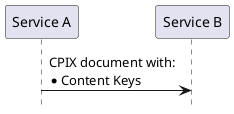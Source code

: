 @startuml
hide footbox

participant "Service A" as A
participant "Service B" as B

A->B: CPIX document with:\n\
* Content Keys

@enduml
